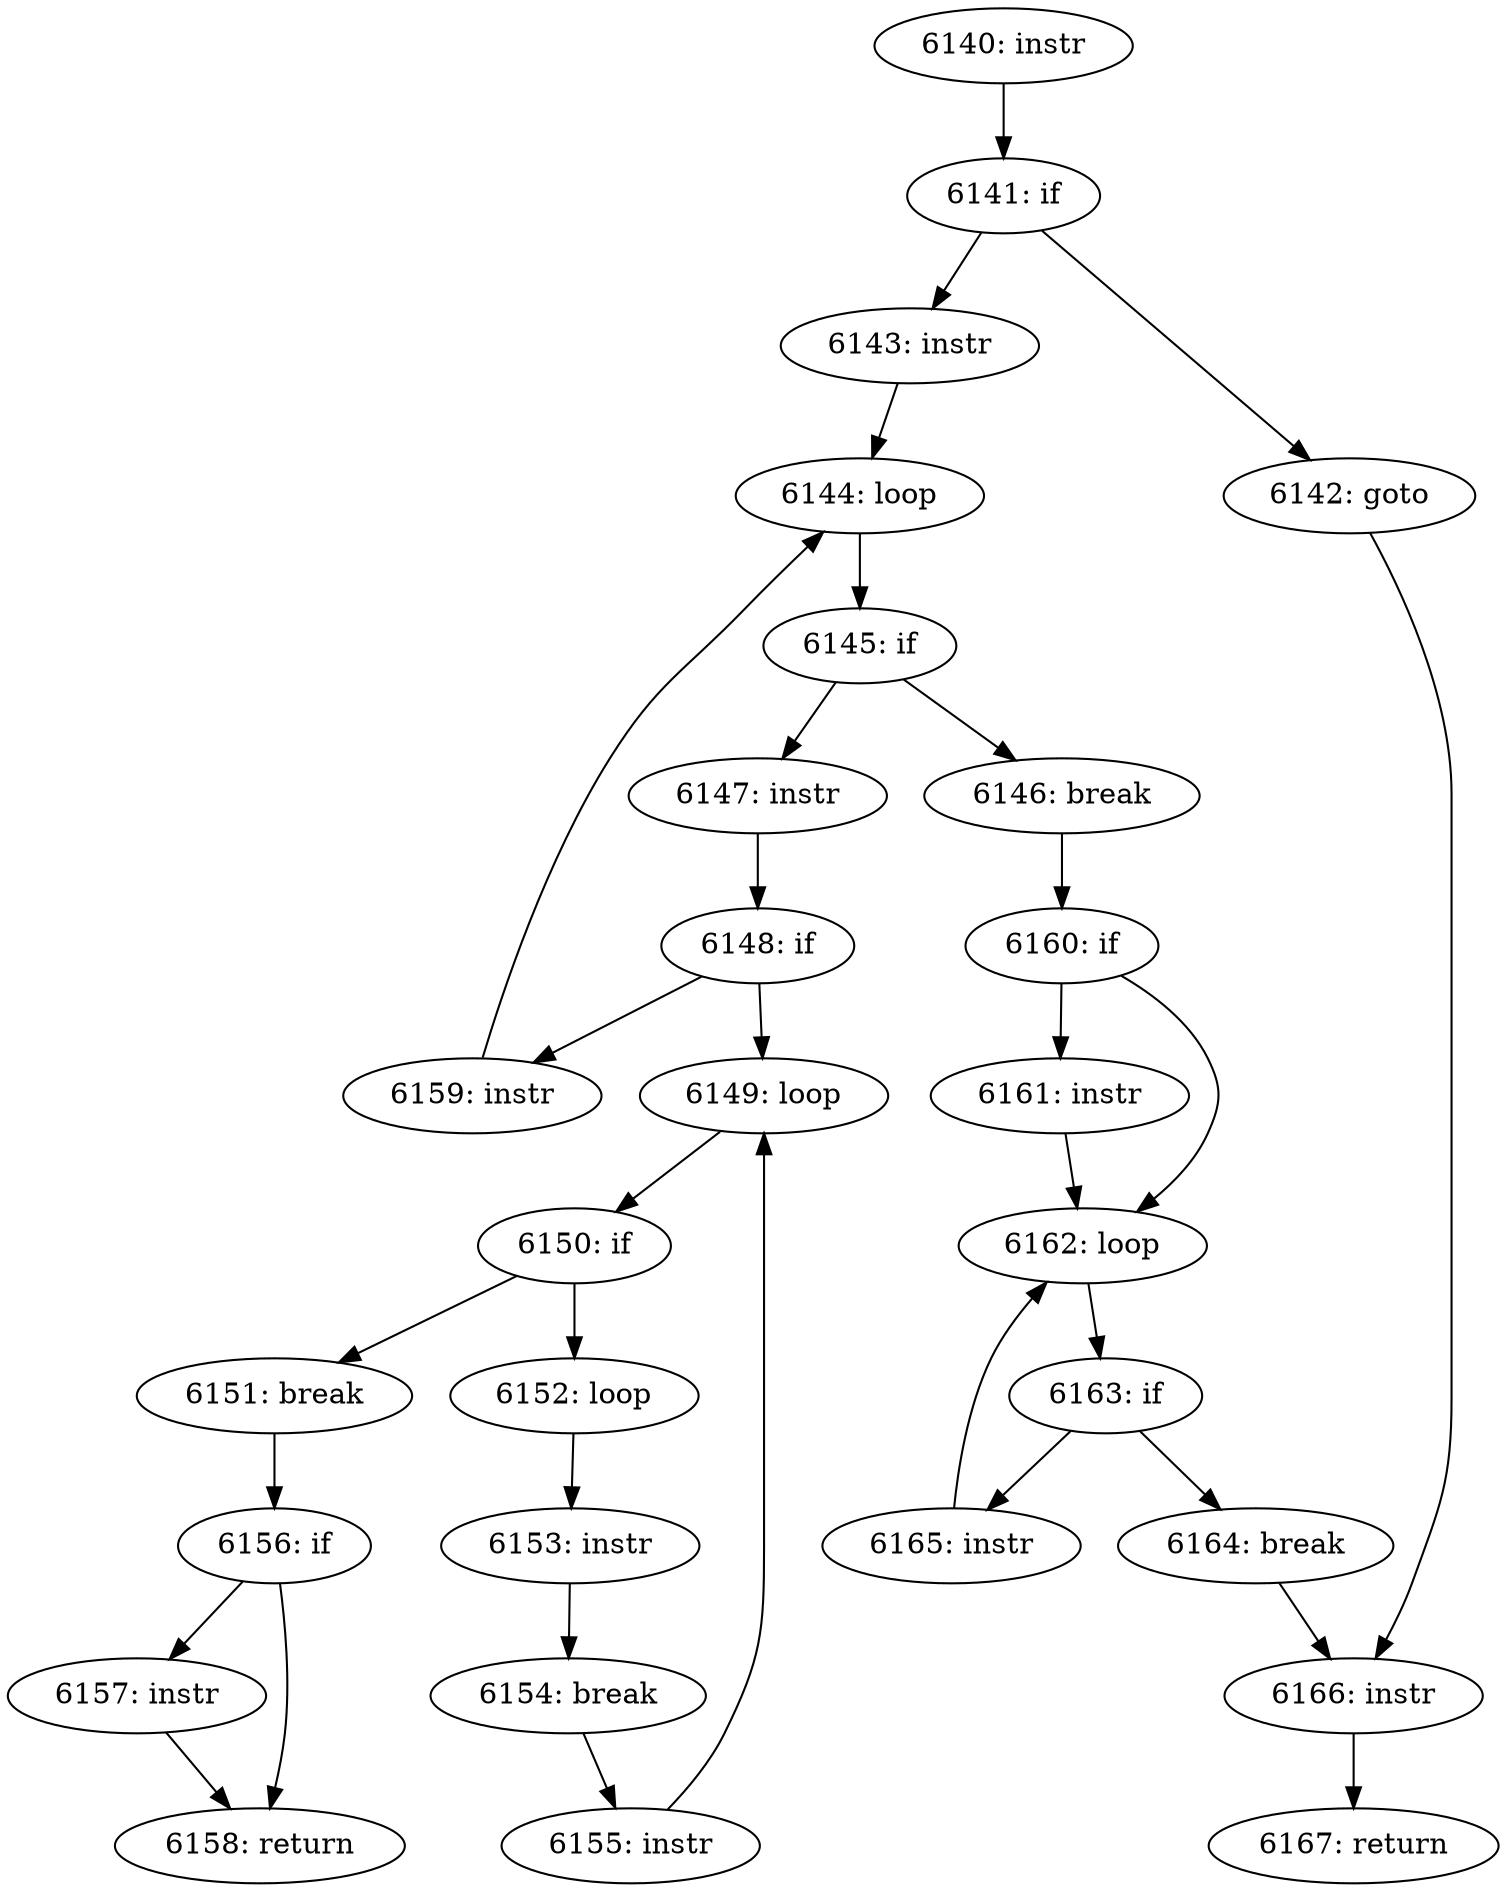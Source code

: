 digraph CFG_tcp_sack_new_ofo_skb {
6140 [label="6140: instr"]
	6140 -> 6141
6141 [label="6141: if"]
	6141 -> 6142
	6141 -> 6143
6142 [label="6142: goto"]
	6142 -> 6166
6143 [label="6143: instr"]
	6143 -> 6144
6144 [label="6144: loop"]
	6144 -> 6145
6145 [label="6145: if"]
	6145 -> 6147
	6145 -> 6146
6146 [label="6146: break"]
	6146 -> 6160
6147 [label="6147: instr"]
	6147 -> 6148
6148 [label="6148: if"]
	6148 -> 6149
	6148 -> 6159
6149 [label="6149: loop"]
	6149 -> 6150
6150 [label="6150: if"]
	6150 -> 6152
	6150 -> 6151
6151 [label="6151: break"]
	6151 -> 6156
6152 [label="6152: loop"]
	6152 -> 6153
6153 [label="6153: instr"]
	6153 -> 6154
6154 [label="6154: break"]
	6154 -> 6155
6155 [label="6155: instr"]
	6155 -> 6149
6156 [label="6156: if"]
	6156 -> 6157
	6156 -> 6158
6157 [label="6157: instr"]
	6157 -> 6158
6158 [label="6158: return"]
	
6159 [label="6159: instr"]
	6159 -> 6144
6160 [label="6160: if"]
	6160 -> 6161
	6160 -> 6162
6161 [label="6161: instr"]
	6161 -> 6162
6162 [label="6162: loop"]
	6162 -> 6163
6163 [label="6163: if"]
	6163 -> 6165
	6163 -> 6164
6164 [label="6164: break"]
	6164 -> 6166
6165 [label="6165: instr"]
	6165 -> 6162
6166 [label="6166: instr"]
	6166 -> 6167
6167 [label="6167: return"]
	
}
